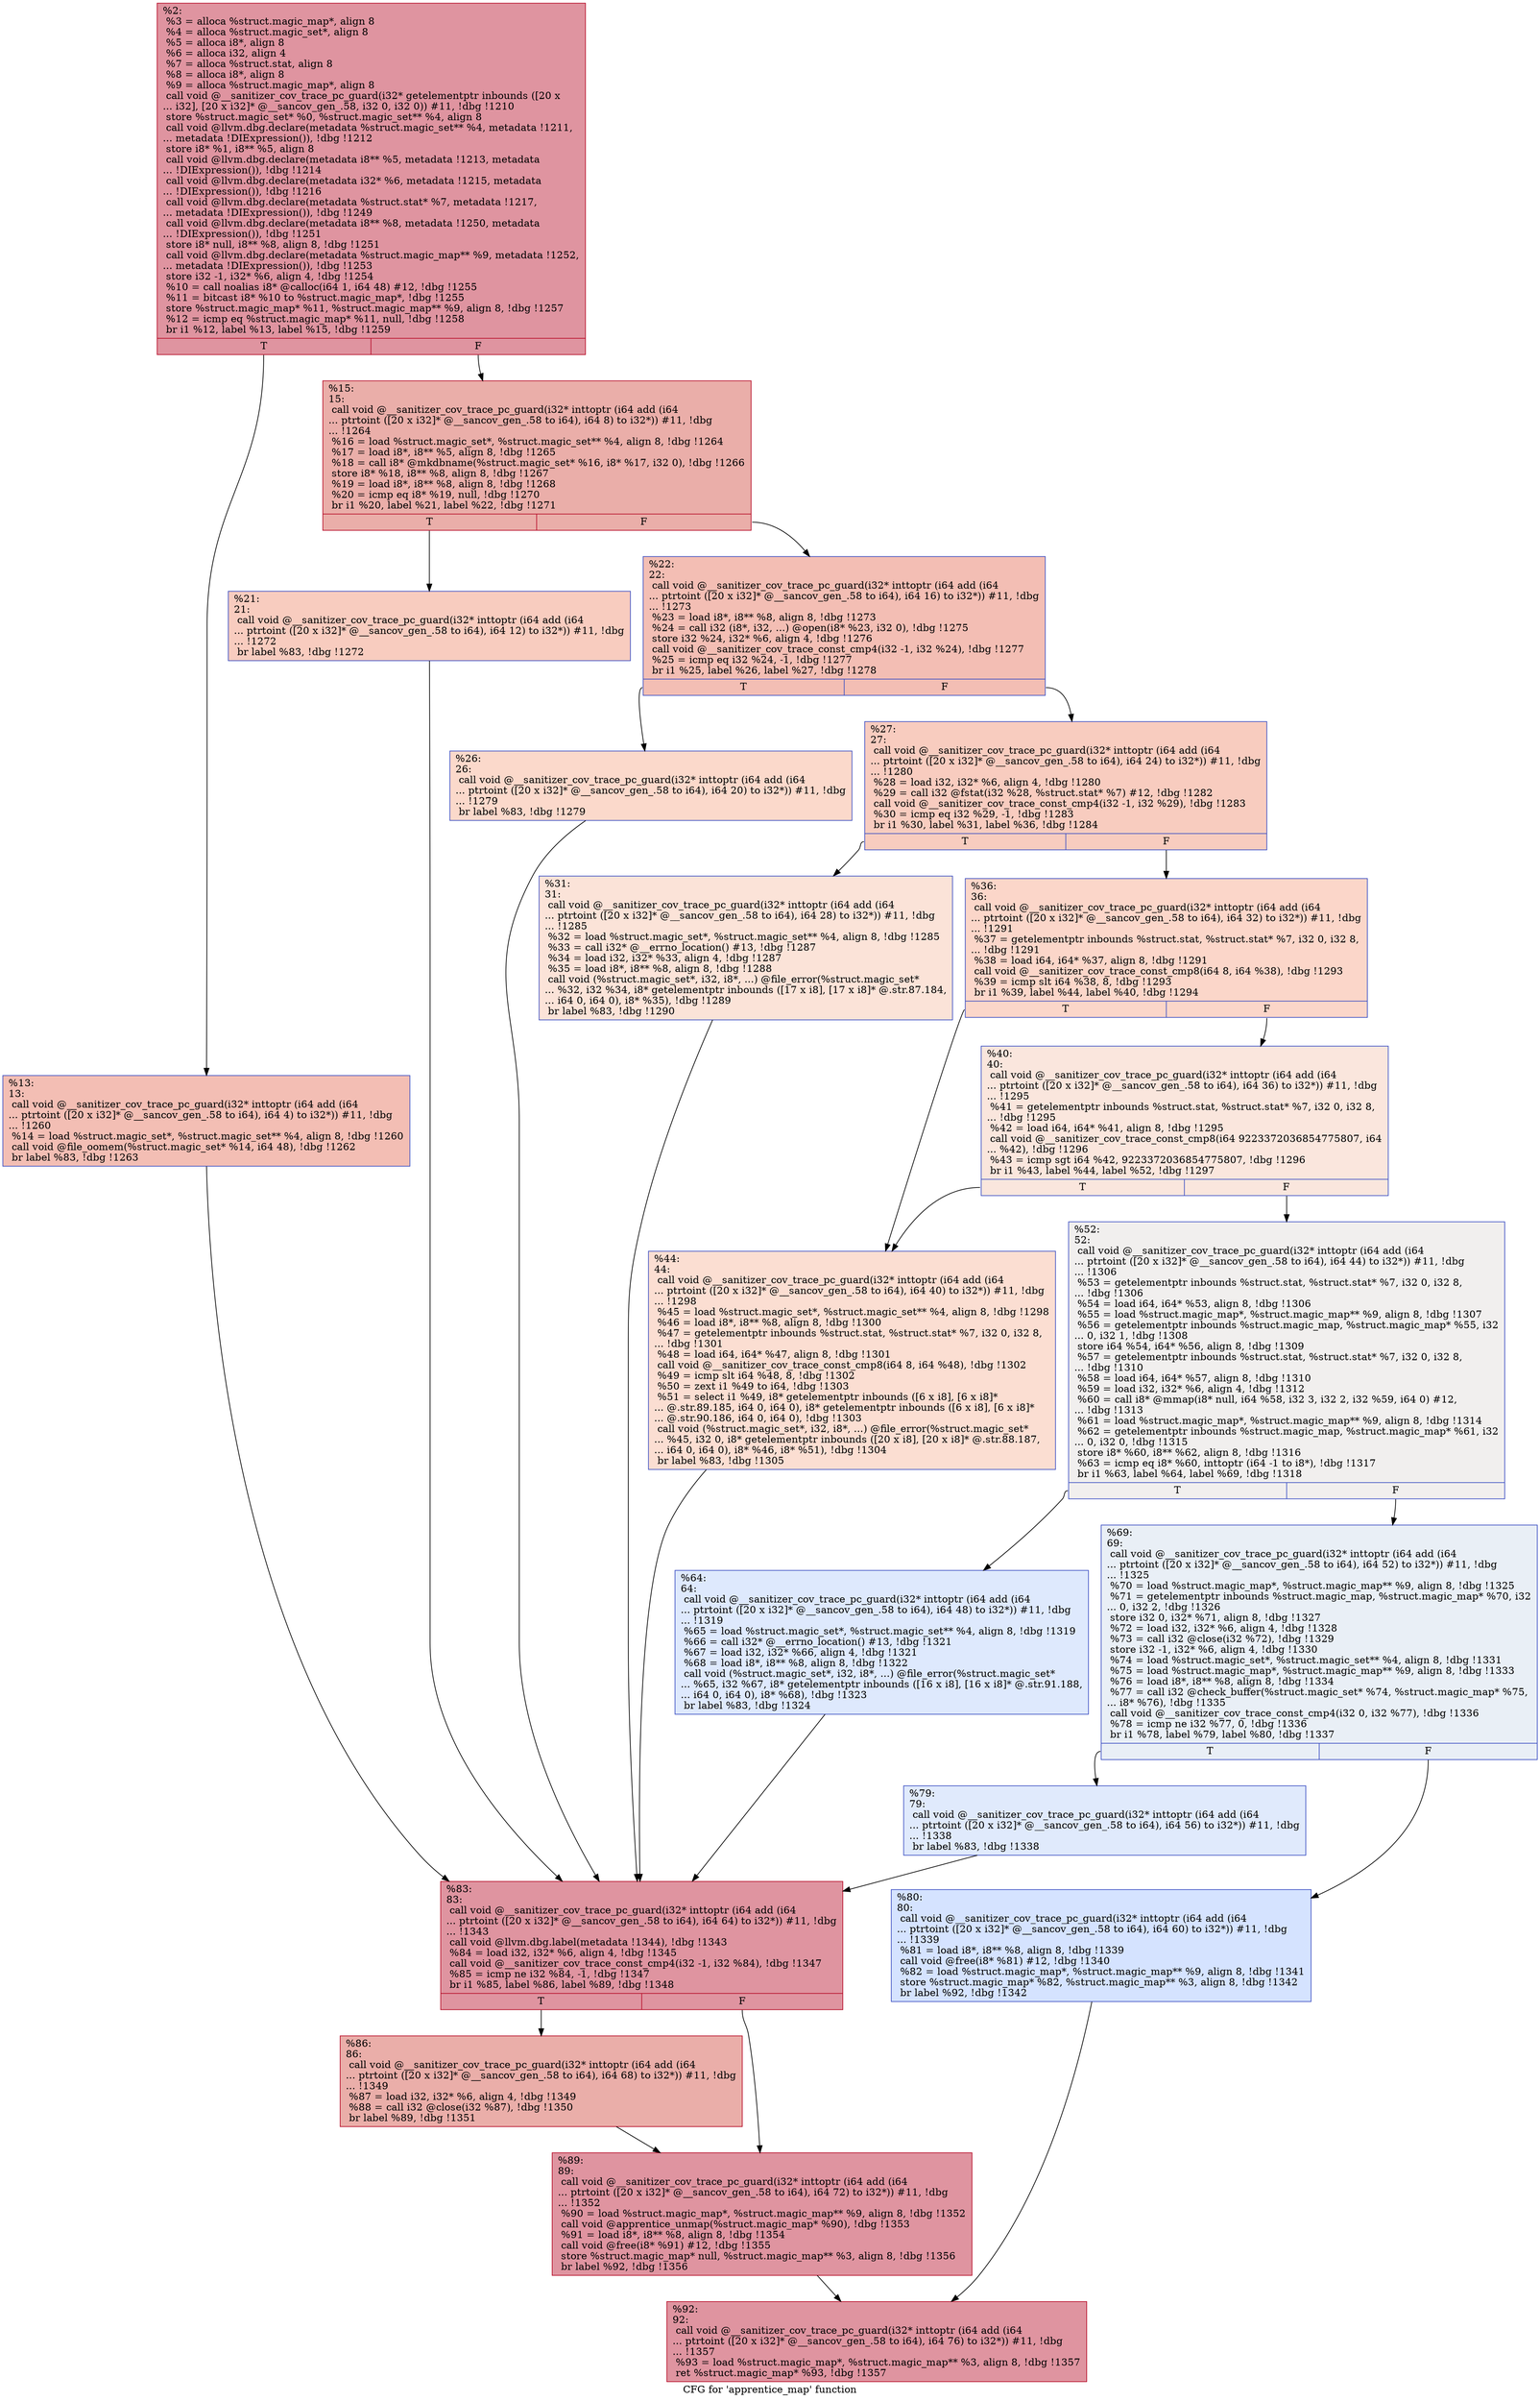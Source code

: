 digraph "CFG for 'apprentice_map' function" {
	label="CFG for 'apprentice_map' function";

	Node0x564cce2384e0 [shape=record,color="#b70d28ff", style=filled, fillcolor="#b70d2870",label="{%2:\l  %3 = alloca %struct.magic_map*, align 8\l  %4 = alloca %struct.magic_set*, align 8\l  %5 = alloca i8*, align 8\l  %6 = alloca i32, align 4\l  %7 = alloca %struct.stat, align 8\l  %8 = alloca i8*, align 8\l  %9 = alloca %struct.magic_map*, align 8\l  call void @__sanitizer_cov_trace_pc_guard(i32* getelementptr inbounds ([20 x\l... i32], [20 x i32]* @__sancov_gen_.58, i32 0, i32 0)) #11, !dbg !1210\l  store %struct.magic_set* %0, %struct.magic_set** %4, align 8\l  call void @llvm.dbg.declare(metadata %struct.magic_set** %4, metadata !1211,\l... metadata !DIExpression()), !dbg !1212\l  store i8* %1, i8** %5, align 8\l  call void @llvm.dbg.declare(metadata i8** %5, metadata !1213, metadata\l... !DIExpression()), !dbg !1214\l  call void @llvm.dbg.declare(metadata i32* %6, metadata !1215, metadata\l... !DIExpression()), !dbg !1216\l  call void @llvm.dbg.declare(metadata %struct.stat* %7, metadata !1217,\l... metadata !DIExpression()), !dbg !1249\l  call void @llvm.dbg.declare(metadata i8** %8, metadata !1250, metadata\l... !DIExpression()), !dbg !1251\l  store i8* null, i8** %8, align 8, !dbg !1251\l  call void @llvm.dbg.declare(metadata %struct.magic_map** %9, metadata !1252,\l... metadata !DIExpression()), !dbg !1253\l  store i32 -1, i32* %6, align 4, !dbg !1254\l  %10 = call noalias i8* @calloc(i64 1, i64 48) #12, !dbg !1255\l  %11 = bitcast i8* %10 to %struct.magic_map*, !dbg !1255\l  store %struct.magic_map* %11, %struct.magic_map** %9, align 8, !dbg !1257\l  %12 = icmp eq %struct.magic_map* %11, null, !dbg !1258\l  br i1 %12, label %13, label %15, !dbg !1259\l|{<s0>T|<s1>F}}"];
	Node0x564cce2384e0:s0 -> Node0x564cce240ed0;
	Node0x564cce2384e0:s1 -> Node0x564cce240f20;
	Node0x564cce240ed0 [shape=record,color="#3d50c3ff", style=filled, fillcolor="#e36c5570",label="{%13:\l13:                                               \l  call void @__sanitizer_cov_trace_pc_guard(i32* inttoptr (i64 add (i64\l... ptrtoint ([20 x i32]* @__sancov_gen_.58 to i64), i64 4) to i32*)) #11, !dbg\l... !1260\l  %14 = load %struct.magic_set*, %struct.magic_set** %4, align 8, !dbg !1260\l  call void @file_oomem(%struct.magic_set* %14, i64 48), !dbg !1262\l  br label %83, !dbg !1263\l}"];
	Node0x564cce240ed0 -> Node0x564cce241380;
	Node0x564cce240f20 [shape=record,color="#b70d28ff", style=filled, fillcolor="#d0473d70",label="{%15:\l15:                                               \l  call void @__sanitizer_cov_trace_pc_guard(i32* inttoptr (i64 add (i64\l... ptrtoint ([20 x i32]* @__sancov_gen_.58 to i64), i64 8) to i32*)) #11, !dbg\l... !1264\l  %16 = load %struct.magic_set*, %struct.magic_set** %4, align 8, !dbg !1264\l  %17 = load i8*, i8** %5, align 8, !dbg !1265\l  %18 = call i8* @mkdbname(%struct.magic_set* %16, i8* %17, i32 0), !dbg !1266\l  store i8* %18, i8** %8, align 8, !dbg !1267\l  %19 = load i8*, i8** %8, align 8, !dbg !1268\l  %20 = icmp eq i8* %19, null, !dbg !1270\l  br i1 %20, label %21, label %22, !dbg !1271\l|{<s0>T|<s1>F}}"];
	Node0x564cce240f20:s0 -> Node0x564cce240f70;
	Node0x564cce240f20:s1 -> Node0x564cce240fc0;
	Node0x564cce240f70 [shape=record,color="#3d50c3ff", style=filled, fillcolor="#f08b6e70",label="{%21:\l21:                                               \l  call void @__sanitizer_cov_trace_pc_guard(i32* inttoptr (i64 add (i64\l... ptrtoint ([20 x i32]* @__sancov_gen_.58 to i64), i64 12) to i32*)) #11, !dbg\l... !1272\l  br label %83, !dbg !1272\l}"];
	Node0x564cce240f70 -> Node0x564cce241380;
	Node0x564cce240fc0 [shape=record,color="#3d50c3ff", style=filled, fillcolor="#e36c5570",label="{%22:\l22:                                               \l  call void @__sanitizer_cov_trace_pc_guard(i32* inttoptr (i64 add (i64\l... ptrtoint ([20 x i32]* @__sancov_gen_.58 to i64), i64 16) to i32*)) #11, !dbg\l... !1273\l  %23 = load i8*, i8** %8, align 8, !dbg !1273\l  %24 = call i32 (i8*, i32, ...) @open(i8* %23, i32 0), !dbg !1275\l  store i32 %24, i32* %6, align 4, !dbg !1276\l  call void @__sanitizer_cov_trace_const_cmp4(i32 -1, i32 %24), !dbg !1277\l  %25 = icmp eq i32 %24, -1, !dbg !1277\l  br i1 %25, label %26, label %27, !dbg !1278\l|{<s0>T|<s1>F}}"];
	Node0x564cce240fc0:s0 -> Node0x564cce241010;
	Node0x564cce240fc0:s1 -> Node0x564cce241060;
	Node0x564cce241010 [shape=record,color="#3d50c3ff", style=filled, fillcolor="#f7a88970",label="{%26:\l26:                                               \l  call void @__sanitizer_cov_trace_pc_guard(i32* inttoptr (i64 add (i64\l... ptrtoint ([20 x i32]* @__sancov_gen_.58 to i64), i64 20) to i32*)) #11, !dbg\l... !1279\l  br label %83, !dbg !1279\l}"];
	Node0x564cce241010 -> Node0x564cce241380;
	Node0x564cce241060 [shape=record,color="#3d50c3ff", style=filled, fillcolor="#f08b6e70",label="{%27:\l27:                                               \l  call void @__sanitizer_cov_trace_pc_guard(i32* inttoptr (i64 add (i64\l... ptrtoint ([20 x i32]* @__sancov_gen_.58 to i64), i64 24) to i32*)) #11, !dbg\l... !1280\l  %28 = load i32, i32* %6, align 4, !dbg !1280\l  %29 = call i32 @fstat(i32 %28, %struct.stat* %7) #12, !dbg !1282\l  call void @__sanitizer_cov_trace_const_cmp4(i32 -1, i32 %29), !dbg !1283\l  %30 = icmp eq i32 %29, -1, !dbg !1283\l  br i1 %30, label %31, label %36, !dbg !1284\l|{<s0>T|<s1>F}}"];
	Node0x564cce241060:s0 -> Node0x564cce2410b0;
	Node0x564cce241060:s1 -> Node0x564cce241100;
	Node0x564cce2410b0 [shape=record,color="#3d50c3ff", style=filled, fillcolor="#f6bfa670",label="{%31:\l31:                                               \l  call void @__sanitizer_cov_trace_pc_guard(i32* inttoptr (i64 add (i64\l... ptrtoint ([20 x i32]* @__sancov_gen_.58 to i64), i64 28) to i32*)) #11, !dbg\l... !1285\l  %32 = load %struct.magic_set*, %struct.magic_set** %4, align 8, !dbg !1285\l  %33 = call i32* @__errno_location() #13, !dbg !1287\l  %34 = load i32, i32* %33, align 4, !dbg !1287\l  %35 = load i8*, i8** %8, align 8, !dbg !1288\l  call void (%struct.magic_set*, i32, i8*, ...) @file_error(%struct.magic_set*\l... %32, i32 %34, i8* getelementptr inbounds ([17 x i8], [17 x i8]* @.str.87.184,\l... i64 0, i64 0), i8* %35), !dbg !1289\l  br label %83, !dbg !1290\l}"];
	Node0x564cce2410b0 -> Node0x564cce241380;
	Node0x564cce241100 [shape=record,color="#3d50c3ff", style=filled, fillcolor="#f6a38570",label="{%36:\l36:                                               \l  call void @__sanitizer_cov_trace_pc_guard(i32* inttoptr (i64 add (i64\l... ptrtoint ([20 x i32]* @__sancov_gen_.58 to i64), i64 32) to i32*)) #11, !dbg\l... !1291\l  %37 = getelementptr inbounds %struct.stat, %struct.stat* %7, i32 0, i32 8,\l... !dbg !1291\l  %38 = load i64, i64* %37, align 8, !dbg !1291\l  call void @__sanitizer_cov_trace_const_cmp8(i64 8, i64 %38), !dbg !1293\l  %39 = icmp slt i64 %38, 8, !dbg !1293\l  br i1 %39, label %44, label %40, !dbg !1294\l|{<s0>T|<s1>F}}"];
	Node0x564cce241100:s0 -> Node0x564cce2411a0;
	Node0x564cce241100:s1 -> Node0x564cce241150;
	Node0x564cce241150 [shape=record,color="#3d50c3ff", style=filled, fillcolor="#f3c7b170",label="{%40:\l40:                                               \l  call void @__sanitizer_cov_trace_pc_guard(i32* inttoptr (i64 add (i64\l... ptrtoint ([20 x i32]* @__sancov_gen_.58 to i64), i64 36) to i32*)) #11, !dbg\l... !1295\l  %41 = getelementptr inbounds %struct.stat, %struct.stat* %7, i32 0, i32 8,\l... !dbg !1295\l  %42 = load i64, i64* %41, align 8, !dbg !1295\l  call void @__sanitizer_cov_trace_const_cmp8(i64 9223372036854775807, i64\l... %42), !dbg !1296\l  %43 = icmp sgt i64 %42, 9223372036854775807, !dbg !1296\l  br i1 %43, label %44, label %52, !dbg !1297\l|{<s0>T|<s1>F}}"];
	Node0x564cce241150:s0 -> Node0x564cce2411a0;
	Node0x564cce241150:s1 -> Node0x564cce2411f0;
	Node0x564cce2411a0 [shape=record,color="#3d50c3ff", style=filled, fillcolor="#f7b59970",label="{%44:\l44:                                               \l  call void @__sanitizer_cov_trace_pc_guard(i32* inttoptr (i64 add (i64\l... ptrtoint ([20 x i32]* @__sancov_gen_.58 to i64), i64 40) to i32*)) #11, !dbg\l... !1298\l  %45 = load %struct.magic_set*, %struct.magic_set** %4, align 8, !dbg !1298\l  %46 = load i8*, i8** %8, align 8, !dbg !1300\l  %47 = getelementptr inbounds %struct.stat, %struct.stat* %7, i32 0, i32 8,\l... !dbg !1301\l  %48 = load i64, i64* %47, align 8, !dbg !1301\l  call void @__sanitizer_cov_trace_const_cmp8(i64 8, i64 %48), !dbg !1302\l  %49 = icmp slt i64 %48, 8, !dbg !1302\l  %50 = zext i1 %49 to i64, !dbg !1303\l  %51 = select i1 %49, i8* getelementptr inbounds ([6 x i8], [6 x i8]*\l... @.str.89.185, i64 0, i64 0), i8* getelementptr inbounds ([6 x i8], [6 x i8]*\l... @.str.90.186, i64 0, i64 0), !dbg !1303\l  call void (%struct.magic_set*, i32, i8*, ...) @file_error(%struct.magic_set*\l... %45, i32 0, i8* getelementptr inbounds ([20 x i8], [20 x i8]* @.str.88.187,\l... i64 0, i64 0), i8* %46, i8* %51), !dbg !1304\l  br label %83, !dbg !1305\l}"];
	Node0x564cce2411a0 -> Node0x564cce241380;
	Node0x564cce2411f0 [shape=record,color="#3d50c3ff", style=filled, fillcolor="#e0dbd870",label="{%52:\l52:                                               \l  call void @__sanitizer_cov_trace_pc_guard(i32* inttoptr (i64 add (i64\l... ptrtoint ([20 x i32]* @__sancov_gen_.58 to i64), i64 44) to i32*)) #11, !dbg\l... !1306\l  %53 = getelementptr inbounds %struct.stat, %struct.stat* %7, i32 0, i32 8,\l... !dbg !1306\l  %54 = load i64, i64* %53, align 8, !dbg !1306\l  %55 = load %struct.magic_map*, %struct.magic_map** %9, align 8, !dbg !1307\l  %56 = getelementptr inbounds %struct.magic_map, %struct.magic_map* %55, i32\l... 0, i32 1, !dbg !1308\l  store i64 %54, i64* %56, align 8, !dbg !1309\l  %57 = getelementptr inbounds %struct.stat, %struct.stat* %7, i32 0, i32 8,\l... !dbg !1310\l  %58 = load i64, i64* %57, align 8, !dbg !1310\l  %59 = load i32, i32* %6, align 4, !dbg !1312\l  %60 = call i8* @mmap(i8* null, i64 %58, i32 3, i32 2, i32 %59, i64 0) #12,\l... !dbg !1313\l  %61 = load %struct.magic_map*, %struct.magic_map** %9, align 8, !dbg !1314\l  %62 = getelementptr inbounds %struct.magic_map, %struct.magic_map* %61, i32\l... 0, i32 0, !dbg !1315\l  store i8* %60, i8** %62, align 8, !dbg !1316\l  %63 = icmp eq i8* %60, inttoptr (i64 -1 to i8*), !dbg !1317\l  br i1 %63, label %64, label %69, !dbg !1318\l|{<s0>T|<s1>F}}"];
	Node0x564cce2411f0:s0 -> Node0x564cce241240;
	Node0x564cce2411f0:s1 -> Node0x564cce241290;
	Node0x564cce241240 [shape=record,color="#3d50c3ff", style=filled, fillcolor="#b5cdfa70",label="{%64:\l64:                                               \l  call void @__sanitizer_cov_trace_pc_guard(i32* inttoptr (i64 add (i64\l... ptrtoint ([20 x i32]* @__sancov_gen_.58 to i64), i64 48) to i32*)) #11, !dbg\l... !1319\l  %65 = load %struct.magic_set*, %struct.magic_set** %4, align 8, !dbg !1319\l  %66 = call i32* @__errno_location() #13, !dbg !1321\l  %67 = load i32, i32* %66, align 4, !dbg !1321\l  %68 = load i8*, i8** %8, align 8, !dbg !1322\l  call void (%struct.magic_set*, i32, i8*, ...) @file_error(%struct.magic_set*\l... %65, i32 %67, i8* getelementptr inbounds ([16 x i8], [16 x i8]* @.str.91.188,\l... i64 0, i64 0), i8* %68), !dbg !1323\l  br label %83, !dbg !1324\l}"];
	Node0x564cce241240 -> Node0x564cce241380;
	Node0x564cce241290 [shape=record,color="#3d50c3ff", style=filled, fillcolor="#cedaeb70",label="{%69:\l69:                                               \l  call void @__sanitizer_cov_trace_pc_guard(i32* inttoptr (i64 add (i64\l... ptrtoint ([20 x i32]* @__sancov_gen_.58 to i64), i64 52) to i32*)) #11, !dbg\l... !1325\l  %70 = load %struct.magic_map*, %struct.magic_map** %9, align 8, !dbg !1325\l  %71 = getelementptr inbounds %struct.magic_map, %struct.magic_map* %70, i32\l... 0, i32 2, !dbg !1326\l  store i32 0, i32* %71, align 8, !dbg !1327\l  %72 = load i32, i32* %6, align 4, !dbg !1328\l  %73 = call i32 @close(i32 %72), !dbg !1329\l  store i32 -1, i32* %6, align 4, !dbg !1330\l  %74 = load %struct.magic_set*, %struct.magic_set** %4, align 8, !dbg !1331\l  %75 = load %struct.magic_map*, %struct.magic_map** %9, align 8, !dbg !1333\l  %76 = load i8*, i8** %8, align 8, !dbg !1334\l  %77 = call i32 @check_buffer(%struct.magic_set* %74, %struct.magic_map* %75,\l... i8* %76), !dbg !1335\l  call void @__sanitizer_cov_trace_const_cmp4(i32 0, i32 %77), !dbg !1336\l  %78 = icmp ne i32 %77, 0, !dbg !1336\l  br i1 %78, label %79, label %80, !dbg !1337\l|{<s0>T|<s1>F}}"];
	Node0x564cce241290:s0 -> Node0x564cce2412e0;
	Node0x564cce241290:s1 -> Node0x564cce241330;
	Node0x564cce2412e0 [shape=record,color="#3d50c3ff", style=filled, fillcolor="#b9d0f970",label="{%79:\l79:                                               \l  call void @__sanitizer_cov_trace_pc_guard(i32* inttoptr (i64 add (i64\l... ptrtoint ([20 x i32]* @__sancov_gen_.58 to i64), i64 56) to i32*)) #11, !dbg\l... !1338\l  br label %83, !dbg !1338\l}"];
	Node0x564cce2412e0 -> Node0x564cce241380;
	Node0x564cce241330 [shape=record,color="#3d50c3ff", style=filled, fillcolor="#a1c0ff70",label="{%80:\l80:                                               \l  call void @__sanitizer_cov_trace_pc_guard(i32* inttoptr (i64 add (i64\l... ptrtoint ([20 x i32]* @__sancov_gen_.58 to i64), i64 60) to i32*)) #11, !dbg\l... !1339\l  %81 = load i8*, i8** %8, align 8, !dbg !1339\l  call void @free(i8* %81) #12, !dbg !1340\l  %82 = load %struct.magic_map*, %struct.magic_map** %9, align 8, !dbg !1341\l  store %struct.magic_map* %82, %struct.magic_map** %3, align 8, !dbg !1342\l  br label %92, !dbg !1342\l}"];
	Node0x564cce241330 -> Node0x564cce241470;
	Node0x564cce241380 [shape=record,color="#b70d28ff", style=filled, fillcolor="#b70d2870",label="{%83:\l83:                                               \l  call void @__sanitizer_cov_trace_pc_guard(i32* inttoptr (i64 add (i64\l... ptrtoint ([20 x i32]* @__sancov_gen_.58 to i64), i64 64) to i32*)) #11, !dbg\l... !1343\l  call void @llvm.dbg.label(metadata !1344), !dbg !1343\l  %84 = load i32, i32* %6, align 4, !dbg !1345\l  call void @__sanitizer_cov_trace_const_cmp4(i32 -1, i32 %84), !dbg !1347\l  %85 = icmp ne i32 %84, -1, !dbg !1347\l  br i1 %85, label %86, label %89, !dbg !1348\l|{<s0>T|<s1>F}}"];
	Node0x564cce241380:s0 -> Node0x564cce2413d0;
	Node0x564cce241380:s1 -> Node0x564cce241420;
	Node0x564cce2413d0 [shape=record,color="#b70d28ff", style=filled, fillcolor="#d0473d70",label="{%86:\l86:                                               \l  call void @__sanitizer_cov_trace_pc_guard(i32* inttoptr (i64 add (i64\l... ptrtoint ([20 x i32]* @__sancov_gen_.58 to i64), i64 68) to i32*)) #11, !dbg\l... !1349\l  %87 = load i32, i32* %6, align 4, !dbg !1349\l  %88 = call i32 @close(i32 %87), !dbg !1350\l  br label %89, !dbg !1351\l}"];
	Node0x564cce2413d0 -> Node0x564cce241420;
	Node0x564cce241420 [shape=record,color="#b70d28ff", style=filled, fillcolor="#b70d2870",label="{%89:\l89:                                               \l  call void @__sanitizer_cov_trace_pc_guard(i32* inttoptr (i64 add (i64\l... ptrtoint ([20 x i32]* @__sancov_gen_.58 to i64), i64 72) to i32*)) #11, !dbg\l... !1352\l  %90 = load %struct.magic_map*, %struct.magic_map** %9, align 8, !dbg !1352\l  call void @apprentice_unmap(%struct.magic_map* %90), !dbg !1353\l  %91 = load i8*, i8** %8, align 8, !dbg !1354\l  call void @free(i8* %91) #12, !dbg !1355\l  store %struct.magic_map* null, %struct.magic_map** %3, align 8, !dbg !1356\l  br label %92, !dbg !1356\l}"];
	Node0x564cce241420 -> Node0x564cce241470;
	Node0x564cce241470 [shape=record,color="#b70d28ff", style=filled, fillcolor="#b70d2870",label="{%92:\l92:                                               \l  call void @__sanitizer_cov_trace_pc_guard(i32* inttoptr (i64 add (i64\l... ptrtoint ([20 x i32]* @__sancov_gen_.58 to i64), i64 76) to i32*)) #11, !dbg\l... !1357\l  %93 = load %struct.magic_map*, %struct.magic_map** %3, align 8, !dbg !1357\l  ret %struct.magic_map* %93, !dbg !1357\l}"];
}

